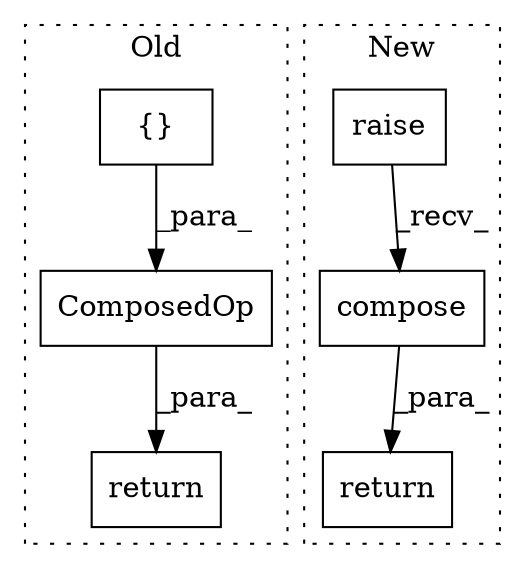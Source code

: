digraph G {
subgraph cluster0 {
1 [label="{}" a="4" s="3447,3458" l="1,1" shape="box"];
5 [label="return" a="41" s="3420" l="7" shape="box"];
6 [label="ComposedOp" a="32" s="3427,3459" l="11,1" shape="box"];
label = "Old";
style="dotted";
}
subgraph cluster1 {
2 [label="compose" a="32" s="3408,3421" l="8,1" shape="box"];
3 [label="raise" a="32" s="3387,3406" l="6,1" shape="box"];
4 [label="return" a="41" s="3380" l="7" shape="box"];
label = "New";
style="dotted";
}
1 -> 6 [label="_para_"];
2 -> 4 [label="_para_"];
3 -> 2 [label="_recv_"];
6 -> 5 [label="_para_"];
}